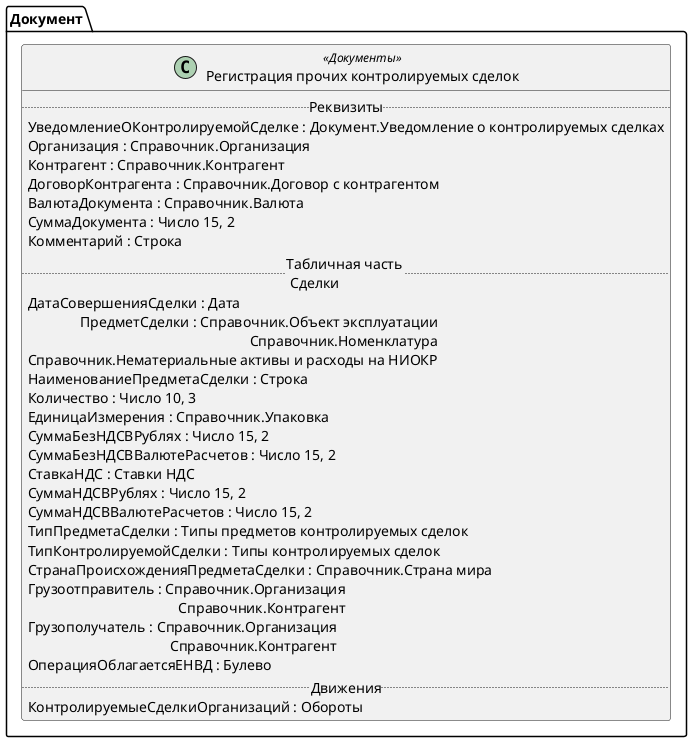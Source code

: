 ﻿@startuml РегистрацияПрочихКонтролируемыхСделок
'!include templates.wsd
'..\include templates.wsd
class Документ.РегистрацияПрочихКонтролируемыхСделок as "Регистрация прочих контролируемых сделок" <<Документы>>
{
..Реквизиты..
УведомлениеОКонтролируемойСделке : Документ.Уведомление о контролируемых сделках
Организация : Справочник.Организация
Контрагент : Справочник.Контрагент
ДоговорКонтрагента : Справочник.Договор с контрагентом
ВалютаДокумента : Справочник.Валюта
СуммаДокумента : Число 15, 2
Комментарий : Строка
..Табличная часть \n Сделки..
ДатаСовершенияСделки : Дата
ПредметСделки : Справочник.Объект эксплуатации\rСправочник.Номенклатура\rСправочник.Нематериальные активы и расходы на НИОКР
НаименованиеПредметаСделки : Строка
Количество : Число 10, 3
ЕдиницаИзмерения : Справочник.Упаковка
СуммаБезНДСВРублях : Число 15, 2
СуммаБезНДСВВалютеРасчетов : Число 15, 2
СтавкаНДС : Ставки НДС
СуммаНДСВРублях : Число 15, 2
СуммаНДСВВалютеРасчетов : Число 15, 2
ТипПредметаСделки : Типы предметов контролируемых сделок
ТипКонтролируемойСделки : Типы контролируемых сделок
СтранаПроисхожденияПредметаСделки : Справочник.Страна мира
Грузоотправитель : Справочник.Организация\rСправочник.Контрагент
Грузополучатель : Справочник.Организация\rСправочник.Контрагент
ОперацияОблагаетсяЕНВД : Булево
..Движения..
КонтролируемыеСделкиОрганизаций : Обороты
}
@enduml

